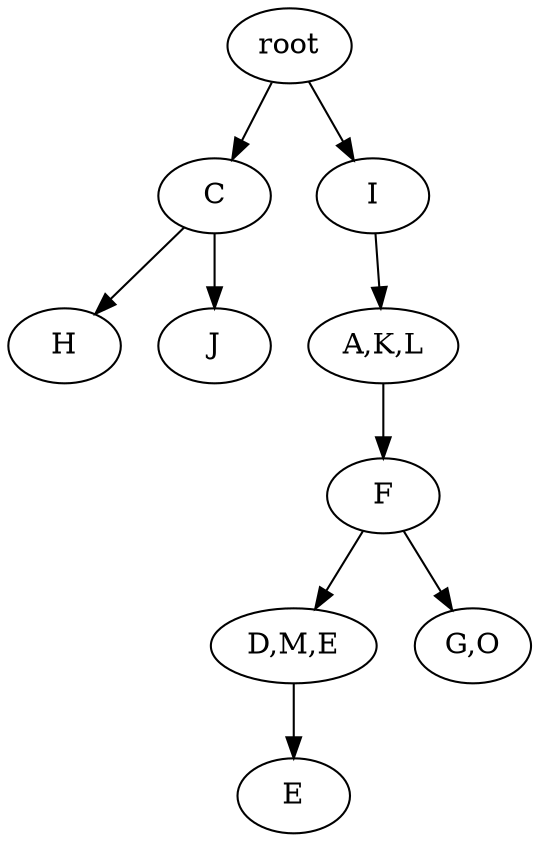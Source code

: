 strict digraph G {
	graph [name=G];
	0	 [label=root];
	3	 [label=C];
	0 -> 3;
	1	 [label=I];
	0 -> 1;
	6	 [label=H];
	3 -> 6;
	5	 [label=J];
	3 -> 5;
	2	 [label="A,K,L"];
	7	 [label=F];
	2 -> 7;
	9	 [label="D,M,E"];
	10	 [label=E];
	9 -> 10;
	7 -> 9;
	8	 [label="G,O"];
	7 -> 8;
	1 -> 2;
}
